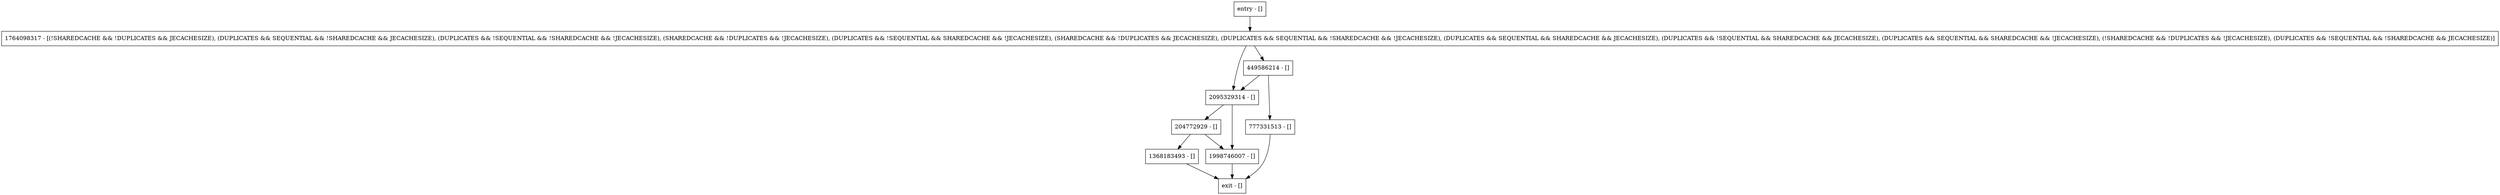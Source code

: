 digraph setParent {
node [shape=record];
entry [label="entry - []"];
exit [label="exit - []"];
1368183493 [label="1368183493 - []"];
1764098317 [label="1764098317 - [(!SHAREDCACHE && !DUPLICATES && JECACHESIZE), (DUPLICATES && SEQUENTIAL && !SHAREDCACHE && JECACHESIZE), (DUPLICATES && !SEQUENTIAL && !SHAREDCACHE && !JECACHESIZE), (SHAREDCACHE && !DUPLICATES && !JECACHESIZE), (DUPLICATES && !SEQUENTIAL && SHAREDCACHE && !JECACHESIZE), (SHAREDCACHE && !DUPLICATES && JECACHESIZE), (DUPLICATES && SEQUENTIAL && !SHAREDCACHE && !JECACHESIZE), (DUPLICATES && SEQUENTIAL && SHAREDCACHE && JECACHESIZE), (DUPLICATES && !SEQUENTIAL && SHAREDCACHE && JECACHESIZE), (DUPLICATES && SEQUENTIAL && SHAREDCACHE && !JECACHESIZE), (!SHAREDCACHE && !DUPLICATES && !JECACHESIZE), (DUPLICATES && !SEQUENTIAL && !SHAREDCACHE && JECACHESIZE)]"];
777331513 [label="777331513 - []"];
204772929 [label="204772929 - []"];
2095329314 [label="2095329314 - []"];
449586214 [label="449586214 - []"];
1998746007 [label="1998746007 - []"];
entry;
exit;
entry -> 1764098317;
1368183493 -> exit;
1764098317 -> 2095329314;
1764098317 -> 449586214;
777331513 -> exit;
204772929 -> 1368183493;
204772929 -> 1998746007;
2095329314 -> 204772929;
2095329314 -> 1998746007;
449586214 -> 777331513;
449586214 -> 2095329314;
1998746007 -> exit;
}
